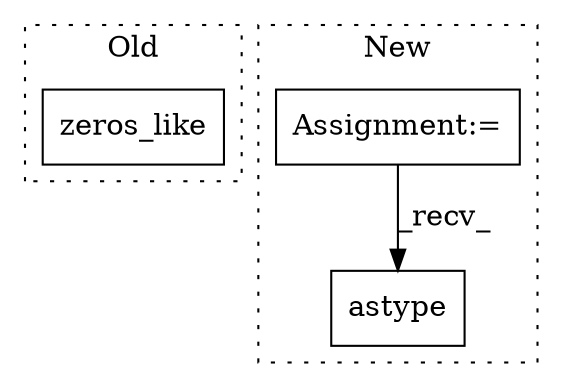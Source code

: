 digraph G {
subgraph cluster0 {
1 [label="zeros_like" a="32" s="2820,2848" l="11,1" shape="box"];
label = "Old";
style="dotted";
}
subgraph cluster1 {
2 [label="astype" a="32" s="3637,3659" l="7,1" shape="box"];
3 [label="Assignment:=" a="7" s="2897" l="1" shape="box"];
label = "New";
style="dotted";
}
3 -> 2 [label="_recv_"];
}